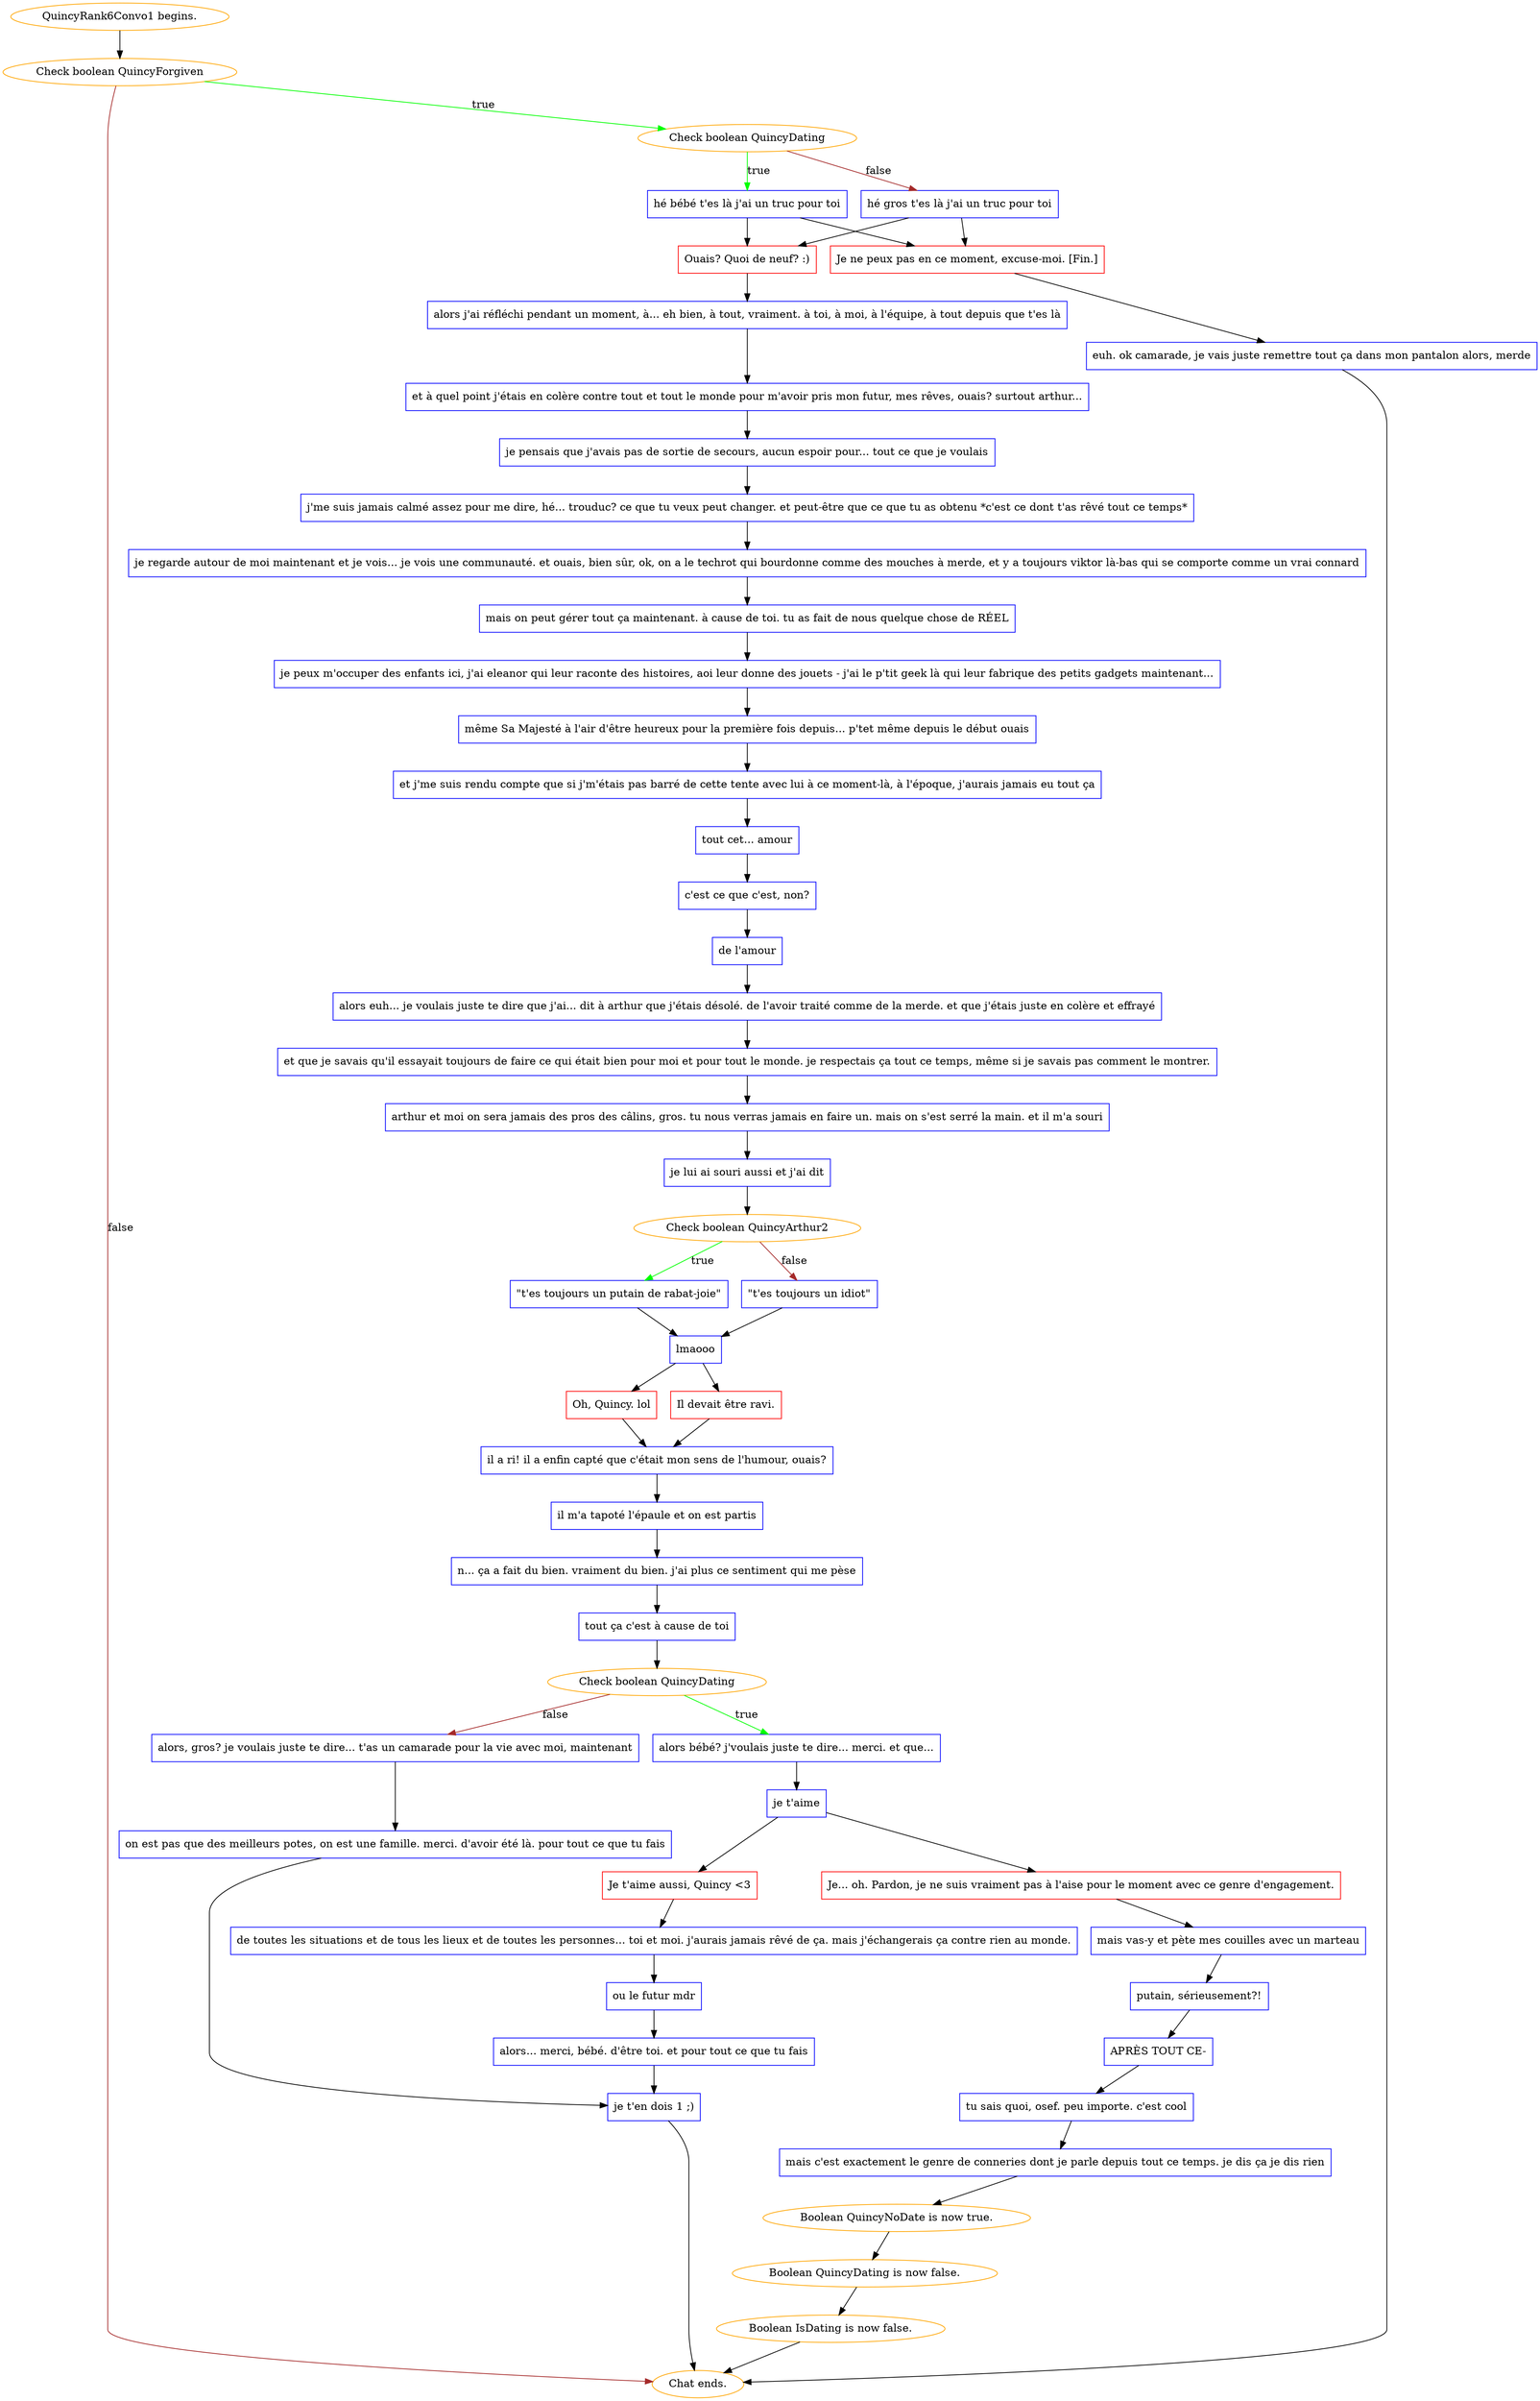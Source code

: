 digraph {
	"QuincyRank6Convo1 begins." [color=orange];
		"QuincyRank6Convo1 begins." -> j1028790650;
	j1028790650 [label="Check boolean QuincyForgiven",color=orange];
		j1028790650 -> j1681426543 [label=true,color=green];
		j1028790650 -> "Chat ends." [label=false,color=brown];
	j1681426543 [label="Check boolean QuincyDating",color=orange];
		j1681426543 -> j2149493906 [label=true,color=green];
		j1681426543 -> j475416193 [label=false,color=brown];
	"Chat ends." [color=orange];
	j2149493906 [label="hé bébé t'es là j'ai un truc pour toi",shape=box,color=blue];
		j2149493906 -> j657878797;
		j2149493906 -> j1979634513;
	j475416193 [label="hé gros t'es là j'ai un truc pour toi",shape=box,color=blue];
		j475416193 -> j657878797;
		j475416193 -> j1979634513;
	j657878797 [label="Ouais? Quoi de neuf? :)",shape=box,color=red];
		j657878797 -> j3768374428;
	j1979634513 [label="Je ne peux pas en ce moment, excuse-moi. [Fin.]",shape=box,color=red];
		j1979634513 -> j781113447;
	j3768374428 [label="alors j'ai réfléchi pendant un moment, à... eh bien, à tout, vraiment. à toi, à moi, à l'équipe, à tout depuis que t'es là",shape=box,color=blue];
		j3768374428 -> j1422417806;
	j781113447 [label="euh. ok camarade, je vais juste remettre tout ça dans mon pantalon alors, merde",shape=box,color=blue];
		j781113447 -> "Chat ends.";
	j1422417806 [label="et à quel point j'étais en colère contre tout et tout le monde pour m'avoir pris mon futur, mes rêves, ouais? surtout arthur...",shape=box,color=blue];
		j1422417806 -> j3881759113;
	j3881759113 [label="je pensais que j'avais pas de sortie de secours, aucun espoir pour... tout ce que je voulais",shape=box,color=blue];
		j3881759113 -> j459390322;
	j459390322 [label="j'me suis jamais calmé assez pour me dire, hé... trouduc? ce que tu veux peut changer. et peut-être que ce que tu as obtenu *c'est ce dont t'as rêvé tout ce temps*",shape=box,color=blue];
		j459390322 -> j1965596218;
	j1965596218 [label="je regarde autour de moi maintenant et je vois... je vois une communauté. et ouais, bien sûr, ok, on a le techrot qui bourdonne comme des mouches à merde, et y a toujours viktor là-bas qui se comporte comme un vrai connard",shape=box,color=blue];
		j1965596218 -> j3746917063;
	j3746917063 [label="mais on peut gérer tout ça maintenant. à cause de toi. tu as fait de nous quelque chose de RÉEL",shape=box,color=blue];
		j3746917063 -> j3569616534;
	j3569616534 [label="je peux m'occuper des enfants ici, j'ai eleanor qui leur raconte des histoires, aoi leur donne des jouets - j'ai le p'tit geek là qui leur fabrique des petits gadgets maintenant...",shape=box,color=blue];
		j3569616534 -> j569514706;
	j569514706 [label="même Sa Majesté à l'air d'être heureux pour la première fois depuis... p'tet même depuis le début ouais",shape=box,color=blue];
		j569514706 -> j894614126;
	j894614126 [label="et j'me suis rendu compte que si j'm'étais pas barré de cette tente avec lui à ce moment-là, à l'époque, j'aurais jamais eu tout ça",shape=box,color=blue];
		j894614126 -> j20834415;
	j20834415 [label="tout cet... amour",shape=box,color=blue];
		j20834415 -> j1955039037;
	j1955039037 [label="c'est ce que c'est, non?",shape=box,color=blue];
		j1955039037 -> j1386070913;
	j1386070913 [label="de l'amour",shape=box,color=blue];
		j1386070913 -> j2009919138;
	j2009919138 [label="alors euh... je voulais juste te dire que j'ai... dit à arthur que j'étais désolé. de l'avoir traité comme de la merde. et que j'étais juste en colère et effrayé",shape=box,color=blue];
		j2009919138 -> j2335529305;
	j2335529305 [label="et que je savais qu'il essayait toujours de faire ce qui était bien pour moi et pour tout le monde. je respectais ça tout ce temps, même si je savais pas comment le montrer.",shape=box,color=blue];
		j2335529305 -> j3340931515;
	j3340931515 [label="arthur et moi on sera jamais des pros des câlins, gros. tu nous verras jamais en faire un. mais on s'est serré la main. et il m'a souri",shape=box,color=blue];
		j3340931515 -> j3476828359;
	j3476828359 [label="je lui ai souri aussi et j'ai dit",shape=box,color=blue];
		j3476828359 -> j44349994;
	j44349994 [label="Check boolean QuincyArthur2",color=orange];
		j44349994 -> j4014310540 [label=true,color=green];
		j44349994 -> j4058977046 [label=false,color=brown];
	j4014310540 [label="\"t'es toujours un putain de rabat-joie\"",shape=box,color=blue];
		j4014310540 -> j3411804844;
	j4058977046 [label="\"t'es toujours un idiot\"",shape=box,color=blue];
		j4058977046 -> j3411804844;
	j3411804844 [label="lmaooo",shape=box,color=blue];
		j3411804844 -> j2308348625;
		j3411804844 -> j698561277;
	j2308348625 [label="Oh, Quincy. lol",shape=box,color=red];
		j2308348625 -> j1702861169;
	j698561277 [label="Il devait être ravi.",shape=box,color=red];
		j698561277 -> j1702861169;
	j1702861169 [label="il a ri! il a enfin capté que c'était mon sens de l'humour, ouais?",shape=box,color=blue];
		j1702861169 -> j1657557121;
	j1657557121 [label="il m'a tapoté l'épaule et on est partis",shape=box,color=blue];
		j1657557121 -> j1977730834;
	j1977730834 [label="n... ça a fait du bien. vraiment du bien. j'ai plus ce sentiment qui me pèse",shape=box,color=blue];
		j1977730834 -> j956482124;
	j956482124 [label="tout ça c'est à cause de toi",shape=box,color=blue];
		j956482124 -> j636346702;
	j636346702 [label="Check boolean QuincyDating",color=orange];
		j636346702 -> j584086180 [label=true,color=green];
		j636346702 -> j783173548 [label=false,color=brown];
	j584086180 [label="alors bébé? j'voulais juste te dire... merci. et que...",shape=box,color=blue];
		j584086180 -> j898810110;
	j783173548 [label="alors, gros? je voulais juste te dire... t'as un camarade pour la vie avec moi, maintenant",shape=box,color=blue];
		j783173548 -> j73012388;
	j898810110 [label="je t'aime",shape=box,color=blue];
		j898810110 -> j1375324298;
		j898810110 -> j2824890673;
	j73012388 [label="on est pas que des meilleurs potes, on est une famille. merci. d'avoir été là. pour tout ce que tu fais",shape=box,color=blue];
		j73012388 -> j3043358522;
	j1375324298 [label="Je t'aime aussi, Quincy <3",shape=box,color=red];
		j1375324298 -> j4256653574;
	j2824890673 [label="Je... oh. Pardon, je ne suis vraiment pas à l'aise pour le moment avec ce genre d'engagement.",shape=box,color=red];
		j2824890673 -> j2397258544;
	j3043358522 [label="je t'en dois 1 ;)",shape=box,color=blue];
		j3043358522 -> "Chat ends.";
	j4256653574 [label="de toutes les situations et de tous les lieux et de toutes les personnes... toi et moi. j'aurais jamais rêvé de ça. mais j'échangerais ça contre rien au monde.",shape=box,color=blue];
		j4256653574 -> j324763108;
	j2397258544 [label="mais vas-y et pète mes couilles avec un marteau",shape=box,color=blue];
		j2397258544 -> j2013334580;
	j324763108 [label="ou le futur mdr",shape=box,color=blue];
		j324763108 -> j2538748803;
	j2013334580 [label="putain, sérieusement?!",shape=box,color=blue];
		j2013334580 -> j720074374;
	j2538748803 [label="alors... merci, bébé. d'être toi. et pour tout ce que tu fais",shape=box,color=blue];
		j2538748803 -> j3043358522;
	j720074374 [label="APRÈS TOUT CE-",shape=box,color=blue];
		j720074374 -> j89097176;
	j89097176 [label="tu sais quoi, osef. peu importe. c'est cool",shape=box,color=blue];
		j89097176 -> j2400388407;
	j2400388407 [label="mais c'est exactement le genre de conneries dont je parle depuis tout ce temps. je dis ça je dis rien",shape=box,color=blue];
		j2400388407 -> j3567260245;
	j3567260245 [label="Boolean QuincyNoDate is now true.",color=orange];
		j3567260245 -> j3990685114;
	j3990685114 [label="Boolean QuincyDating is now false.",color=orange];
		j3990685114 -> j178902881;
	j178902881 [label="Boolean IsDating is now false.",color=orange];
		j178902881 -> "Chat ends.";
}